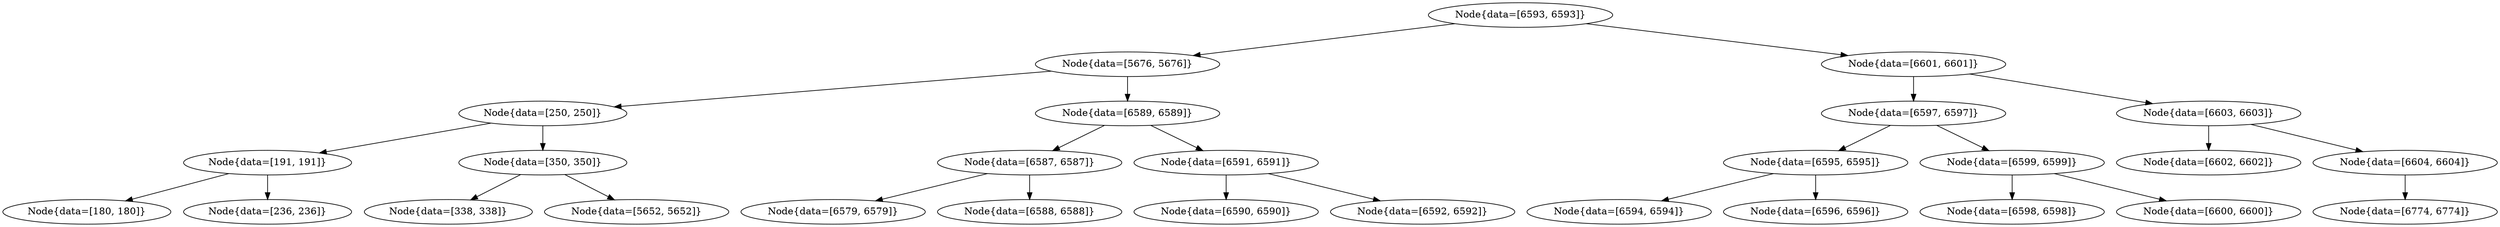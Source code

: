 digraph G{
409132319 [label="Node{data=[6593, 6593]}"]
409132319 -> 1885933635
1885933635 [label="Node{data=[5676, 5676]}"]
1885933635 -> 203357038
203357038 [label="Node{data=[250, 250]}"]
203357038 -> 1718864635
1718864635 [label="Node{data=[191, 191]}"]
1718864635 -> 1752660239
1752660239 [label="Node{data=[180, 180]}"]
1718864635 -> 1344575306
1344575306 [label="Node{data=[236, 236]}"]
203357038 -> 731562923
731562923 [label="Node{data=[350, 350]}"]
731562923 -> 1405542449
1405542449 [label="Node{data=[338, 338]}"]
731562923 -> 11158599
11158599 [label="Node{data=[5652, 5652]}"]
1885933635 -> 1958747615
1958747615 [label="Node{data=[6589, 6589]}"]
1958747615 -> 154804087
154804087 [label="Node{data=[6587, 6587]}"]
154804087 -> 1830396169
1830396169 [label="Node{data=[6579, 6579]}"]
154804087 -> 1069766801
1069766801 [label="Node{data=[6588, 6588]}"]
1958747615 -> 1259967571
1259967571 [label="Node{data=[6591, 6591]}"]
1259967571 -> 310504416
310504416 [label="Node{data=[6590, 6590]}"]
1259967571 -> 842006864
842006864 [label="Node{data=[6592, 6592]}"]
409132319 -> 387108951
387108951 [label="Node{data=[6601, 6601]}"]
387108951 -> 279864810
279864810 [label="Node{data=[6597, 6597]}"]
279864810 -> 233657076
233657076 [label="Node{data=[6595, 6595]}"]
233657076 -> 1063647384
1063647384 [label="Node{data=[6594, 6594]}"]
233657076 -> 1047791435
1047791435 [label="Node{data=[6596, 6596]}"]
279864810 -> 1570153562
1570153562 [label="Node{data=[6599, 6599]}"]
1570153562 -> 973813742
973813742 [label="Node{data=[6598, 6598]}"]
1570153562 -> 716876047
716876047 [label="Node{data=[6600, 6600]}"]
387108951 -> 887799116
887799116 [label="Node{data=[6603, 6603]}"]
887799116 -> 1547074559
1547074559 [label="Node{data=[6602, 6602]}"]
887799116 -> 1071743952
1071743952 [label="Node{data=[6604, 6604]}"]
1071743952 -> 1089251314
1089251314 [label="Node{data=[6774, 6774]}"]
}